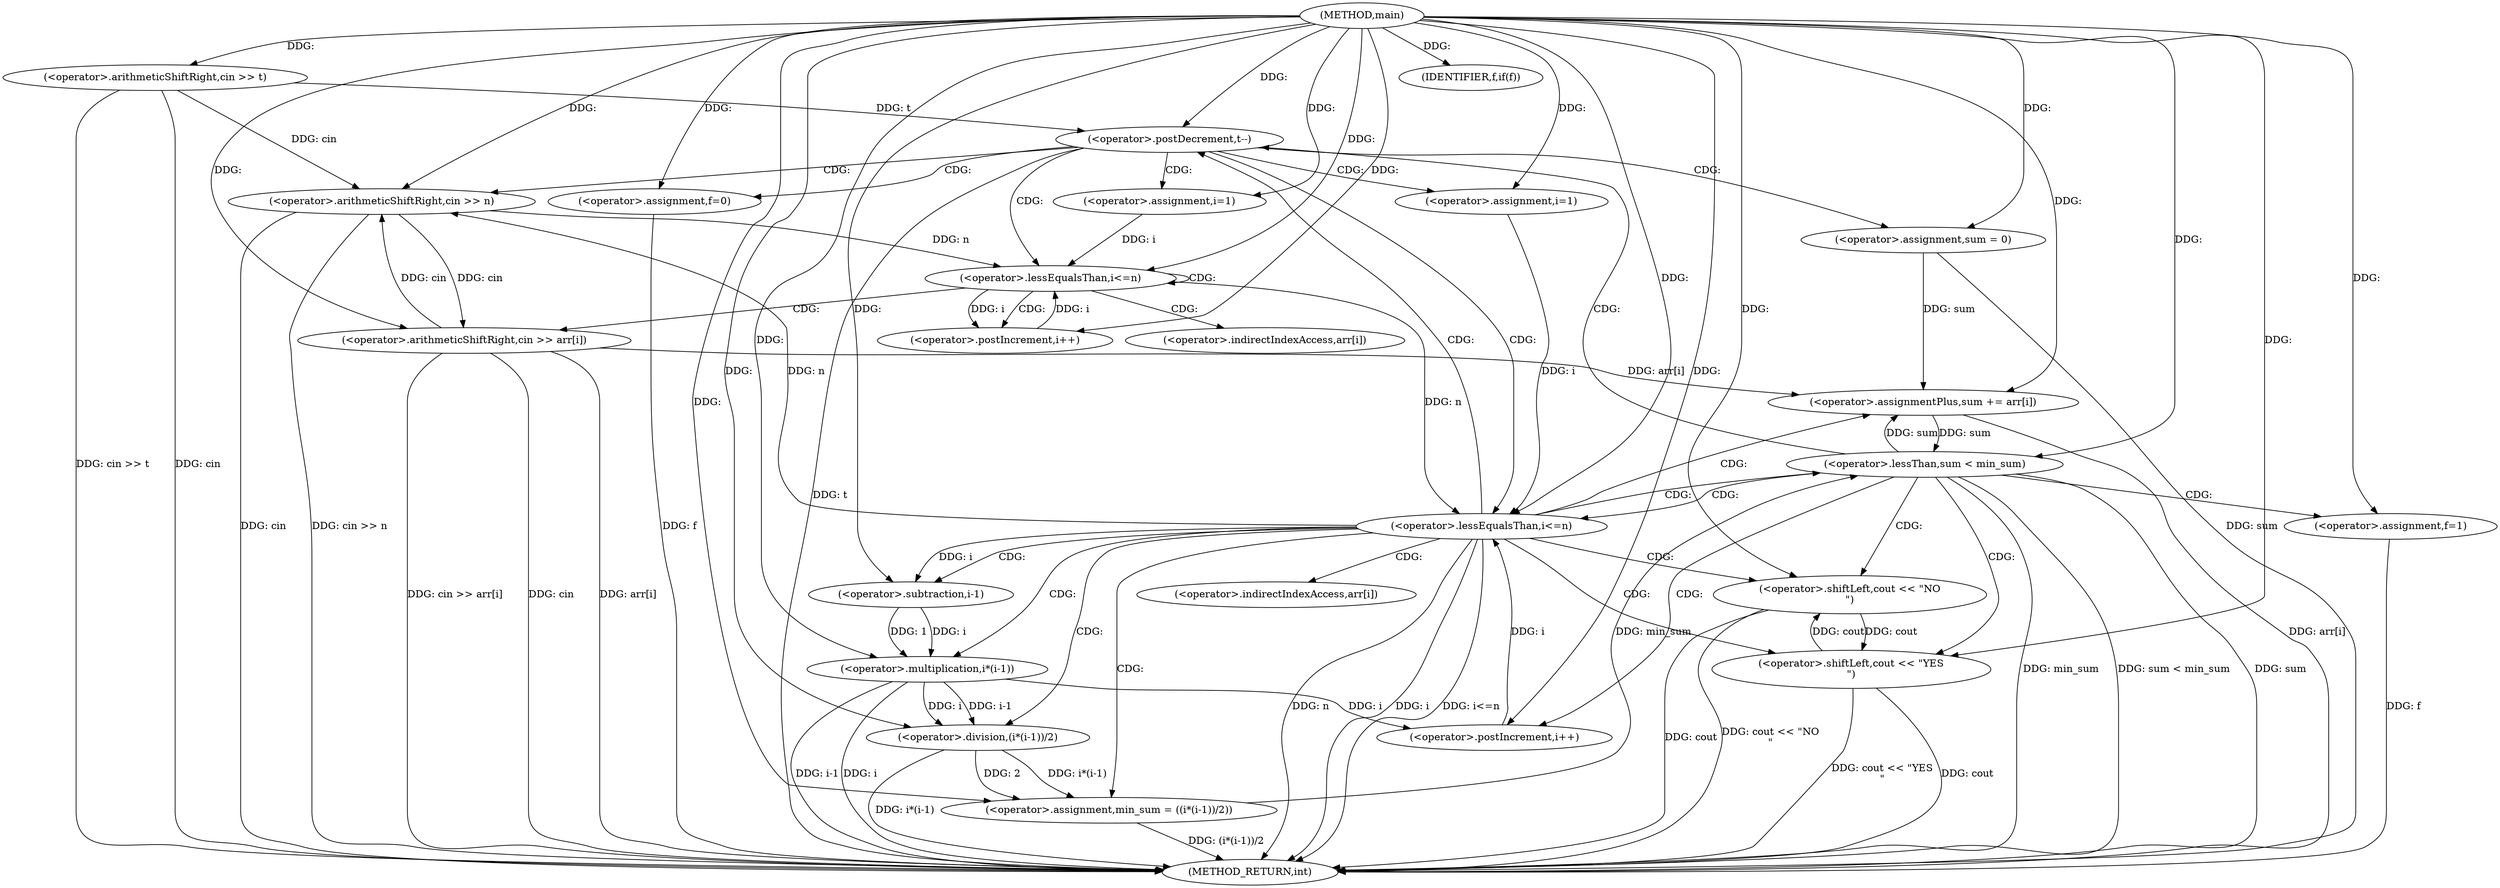 digraph "main" {  
"1000101" [label = "(METHOD,main)" ]
"1000183" [label = "(METHOD_RETURN,int)" ]
"1000104" [label = "(<operator>.arithmeticShiftRight,cin >> t)" ]
"1000108" [label = "(<operator>.postDecrement,t--)" ]
"1000112" [label = "(<operator>.arithmeticShiftRight,cin >> n)" ]
"1000117" [label = "(<operator>.assignment,f=0)" ]
"1000121" [label = "(<operator>.assignment,sum = 0)" ]
"1000126" [label = "(<operator>.assignment,i=1)" ]
"1000129" [label = "(<operator>.lessEqualsThan,i<=n)" ]
"1000132" [label = "(<operator>.postIncrement,i++)" ]
"1000134" [label = "(<operator>.arithmeticShiftRight,cin >> arr[i])" ]
"1000141" [label = "(<operator>.assignment,i=1)" ]
"1000144" [label = "(<operator>.lessEqualsThan,i<=n)" ]
"1000147" [label = "(<operator>.postIncrement,i++)" ]
"1000175" [label = "(IDENTIFIER,f,if(f))" ]
"1000176" [label = "(<operator>.shiftLeft,cout << \"NO\n\")" ]
"1000151" [label = "(<operator>.assignment,min_sum = ((i*(i-1))/2))" ]
"1000160" [label = "(<operator>.assignmentPlus,sum += arr[i])" ]
"1000180" [label = "(<operator>.shiftLeft,cout << \"YES\n\")" ]
"1000166" [label = "(<operator>.lessThan,sum < min_sum)" ]
"1000153" [label = "(<operator>.division,(i*(i-1))/2)" ]
"1000170" [label = "(<operator>.assignment,f=1)" ]
"1000154" [label = "(<operator>.multiplication,i*(i-1))" ]
"1000156" [label = "(<operator>.subtraction,i-1)" ]
"1000136" [label = "(<operator>.indirectIndexAccess,arr[i])" ]
"1000162" [label = "(<operator>.indirectIndexAccess,arr[i])" ]
  "1000104" -> "1000183"  [ label = "DDG: cin"] 
  "1000104" -> "1000183"  [ label = "DDG: cin >> t"] 
  "1000108" -> "1000183"  [ label = "DDG: t"] 
  "1000112" -> "1000183"  [ label = "DDG: cin"] 
  "1000112" -> "1000183"  [ label = "DDG: cin >> n"] 
  "1000117" -> "1000183"  [ label = "DDG: f"] 
  "1000121" -> "1000183"  [ label = "DDG: sum"] 
  "1000144" -> "1000183"  [ label = "DDG: i"] 
  "1000144" -> "1000183"  [ label = "DDG: n"] 
  "1000144" -> "1000183"  [ label = "DDG: i<=n"] 
  "1000154" -> "1000183"  [ label = "DDG: i"] 
  "1000154" -> "1000183"  [ label = "DDG: i-1"] 
  "1000153" -> "1000183"  [ label = "DDG: i*(i-1)"] 
  "1000151" -> "1000183"  [ label = "DDG: (i*(i-1))/2"] 
  "1000160" -> "1000183"  [ label = "DDG: arr[i]"] 
  "1000166" -> "1000183"  [ label = "DDG: sum"] 
  "1000166" -> "1000183"  [ label = "DDG: min_sum"] 
  "1000166" -> "1000183"  [ label = "DDG: sum < min_sum"] 
  "1000170" -> "1000183"  [ label = "DDG: f"] 
  "1000180" -> "1000183"  [ label = "DDG: cout"] 
  "1000180" -> "1000183"  [ label = "DDG: cout << \"YES\n\""] 
  "1000176" -> "1000183"  [ label = "DDG: cout"] 
  "1000176" -> "1000183"  [ label = "DDG: cout << \"NO\n\""] 
  "1000134" -> "1000183"  [ label = "DDG: cin"] 
  "1000134" -> "1000183"  [ label = "DDG: arr[i]"] 
  "1000134" -> "1000183"  [ label = "DDG: cin >> arr[i]"] 
  "1000101" -> "1000104"  [ label = "DDG: "] 
  "1000104" -> "1000108"  [ label = "DDG: t"] 
  "1000101" -> "1000108"  [ label = "DDG: "] 
  "1000101" -> "1000117"  [ label = "DDG: "] 
  "1000101" -> "1000121"  [ label = "DDG: "] 
  "1000104" -> "1000112"  [ label = "DDG: cin"] 
  "1000134" -> "1000112"  [ label = "DDG: cin"] 
  "1000101" -> "1000112"  [ label = "DDG: "] 
  "1000144" -> "1000112"  [ label = "DDG: n"] 
  "1000101" -> "1000126"  [ label = "DDG: "] 
  "1000101" -> "1000141"  [ label = "DDG: "] 
  "1000101" -> "1000175"  [ label = "DDG: "] 
  "1000126" -> "1000129"  [ label = "DDG: i"] 
  "1000132" -> "1000129"  [ label = "DDG: i"] 
  "1000101" -> "1000129"  [ label = "DDG: "] 
  "1000112" -> "1000129"  [ label = "DDG: n"] 
  "1000129" -> "1000132"  [ label = "DDG: i"] 
  "1000101" -> "1000132"  [ label = "DDG: "] 
  "1000112" -> "1000134"  [ label = "DDG: cin"] 
  "1000101" -> "1000134"  [ label = "DDG: "] 
  "1000141" -> "1000144"  [ label = "DDG: i"] 
  "1000147" -> "1000144"  [ label = "DDG: i"] 
  "1000101" -> "1000144"  [ label = "DDG: "] 
  "1000129" -> "1000144"  [ label = "DDG: n"] 
  "1000154" -> "1000147"  [ label = "DDG: i"] 
  "1000101" -> "1000147"  [ label = "DDG: "] 
  "1000153" -> "1000151"  [ label = "DDG: i*(i-1)"] 
  "1000153" -> "1000151"  [ label = "DDG: 2"] 
  "1000134" -> "1000160"  [ label = "DDG: arr[i]"] 
  "1000180" -> "1000176"  [ label = "DDG: cout"] 
  "1000101" -> "1000176"  [ label = "DDG: "] 
  "1000101" -> "1000151"  [ label = "DDG: "] 
  "1000121" -> "1000160"  [ label = "DDG: sum"] 
  "1000166" -> "1000160"  [ label = "DDG: sum"] 
  "1000101" -> "1000160"  [ label = "DDG: "] 
  "1000176" -> "1000180"  [ label = "DDG: cout"] 
  "1000101" -> "1000180"  [ label = "DDG: "] 
  "1000154" -> "1000153"  [ label = "DDG: i"] 
  "1000154" -> "1000153"  [ label = "DDG: i-1"] 
  "1000101" -> "1000153"  [ label = "DDG: "] 
  "1000160" -> "1000166"  [ label = "DDG: sum"] 
  "1000101" -> "1000166"  [ label = "DDG: "] 
  "1000151" -> "1000166"  [ label = "DDG: min_sum"] 
  "1000101" -> "1000170"  [ label = "DDG: "] 
  "1000156" -> "1000154"  [ label = "DDG: i"] 
  "1000101" -> "1000154"  [ label = "DDG: "] 
  "1000156" -> "1000154"  [ label = "DDG: 1"] 
  "1000144" -> "1000156"  [ label = "DDG: i"] 
  "1000101" -> "1000156"  [ label = "DDG: "] 
  "1000108" -> "1000117"  [ label = "CDG: "] 
  "1000108" -> "1000141"  [ label = "CDG: "] 
  "1000108" -> "1000144"  [ label = "CDG: "] 
  "1000108" -> "1000112"  [ label = "CDG: "] 
  "1000108" -> "1000121"  [ label = "CDG: "] 
  "1000108" -> "1000126"  [ label = "CDG: "] 
  "1000108" -> "1000129"  [ label = "CDG: "] 
  "1000129" -> "1000136"  [ label = "CDG: "] 
  "1000129" -> "1000132"  [ label = "CDG: "] 
  "1000129" -> "1000129"  [ label = "CDG: "] 
  "1000129" -> "1000134"  [ label = "CDG: "] 
  "1000144" -> "1000153"  [ label = "CDG: "] 
  "1000144" -> "1000156"  [ label = "CDG: "] 
  "1000144" -> "1000166"  [ label = "CDG: "] 
  "1000144" -> "1000154"  [ label = "CDG: "] 
  "1000144" -> "1000151"  [ label = "CDG: "] 
  "1000144" -> "1000160"  [ label = "CDG: "] 
  "1000144" -> "1000108"  [ label = "CDG: "] 
  "1000144" -> "1000162"  [ label = "CDG: "] 
  "1000144" -> "1000180"  [ label = "CDG: "] 
  "1000144" -> "1000176"  [ label = "CDG: "] 
  "1000166" -> "1000144"  [ label = "CDG: "] 
  "1000166" -> "1000147"  [ label = "CDG: "] 
  "1000166" -> "1000170"  [ label = "CDG: "] 
  "1000166" -> "1000108"  [ label = "CDG: "] 
  "1000166" -> "1000180"  [ label = "CDG: "] 
  "1000166" -> "1000176"  [ label = "CDG: "] 
}
